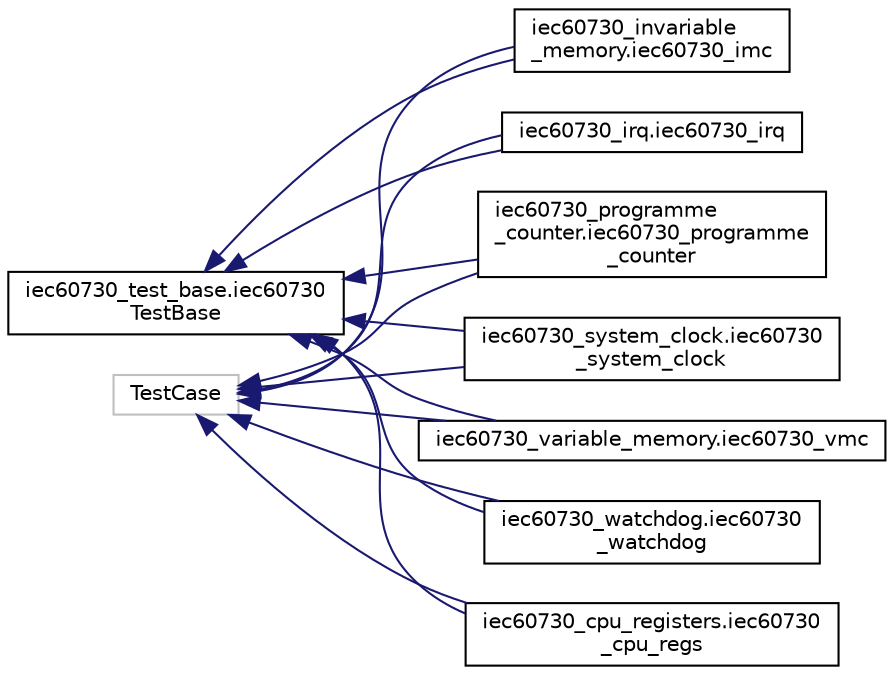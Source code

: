 digraph "Graphical Class Hierarchy"
{
 // LATEX_PDF_SIZE
  edge [fontname="Helvetica",fontsize="10",labelfontname="Helvetica",labelfontsize="10"];
  node [fontname="Helvetica",fontsize="10",shape=record];
  rankdir="LR";
  Node63 [label="iec60730_test_base.iec60730\lTestBase",height=0.2,width=0.4,color="black", fillcolor="white", style="filled",URL="$classiec60730__test__base_1_1iec60730TestBase.html",tooltip=" "];
  Node63 -> Node0 [dir="back",color="midnightblue",fontsize="10",style="solid",fontname="Helvetica"];
  Node0 [label="iec60730_cpu_registers.iec60730\l_cpu_regs",height=0.2,width=0.4,color="black", fillcolor="white", style="filled",URL="$classiec60730__cpu__registers_1_1iec60730__cpu__regs.html",tooltip="IEC60730 CPU Register Check Tests."];
  Node63 -> Node5 [dir="back",color="midnightblue",fontsize="10",style="solid",fontname="Helvetica"];
  Node5 [label="iec60730_invariable\l_memory.iec60730_imc",height=0.2,width=0.4,color="black", fillcolor="white", style="filled",URL="$classiec60730__invariable__memory_1_1iec60730__imc.html",tooltip="IEC60730 Invariable Memory Plausibility Verification Tests."];
  Node63 -> Node6 [dir="back",color="midnightblue",fontsize="10",style="solid",fontname="Helvetica"];
  Node6 [label="iec60730_irq.iec60730_irq",height=0.2,width=0.4,color="black", fillcolor="white", style="filled",URL="$classiec60730__irq_1_1iec60730__irq.html",tooltip="IEC60730 IRQ Plausibility Verification Tests."];
  Node63 -> Node7 [dir="back",color="midnightblue",fontsize="10",style="solid",fontname="Helvetica"];
  Node7 [label="iec60730_programme\l_counter.iec60730_programme\l_counter",height=0.2,width=0.4,color="black", fillcolor="white", style="filled",URL="$classiec60730__programme__counter_1_1iec60730__programme__counter.html",tooltip="IEC60730 CPU programme counter Tests."];
  Node63 -> Node8 [dir="back",color="midnightblue",fontsize="10",style="solid",fontname="Helvetica"];
  Node8 [label="iec60730_system_clock.iec60730\l_system_clock",height=0.2,width=0.4,color="black", fillcolor="white", style="filled",URL="$classiec60730__system__clock_1_1iec60730__system__clock.html",tooltip="IEC60730 System Clock Verification Tests."];
  Node63 -> Node9 [dir="back",color="midnightblue",fontsize="10",style="solid",fontname="Helvetica"];
  Node9 [label="iec60730_variable_memory.iec60730_vmc",height=0.2,width=0.4,color="black", fillcolor="white", style="filled",URL="$classiec60730__variable__memory_1_1iec60730__vmc.html",tooltip="IEC60730 Variable Memory Plausibility Verification Tests."];
  Node63 -> Node10 [dir="back",color="midnightblue",fontsize="10",style="solid",fontname="Helvetica"];
  Node10 [label="iec60730_watchdog.iec60730\l_watchdog",height=0.2,width=0.4,color="black", fillcolor="white", style="filled",URL="$classiec60730__watchdog_1_1iec60730__watchdog.html",tooltip="IEC60730 Watchdog Verification Tests."];
  Node3 [label="TestCase",height=0.2,width=0.4,color="grey75", fillcolor="white", style="filled",tooltip=" "];
  Node3 -> Node0 [dir="back",color="midnightblue",fontsize="10",style="solid",fontname="Helvetica"];
  Node3 -> Node5 [dir="back",color="midnightblue",fontsize="10",style="solid",fontname="Helvetica"];
  Node3 -> Node6 [dir="back",color="midnightblue",fontsize="10",style="solid",fontname="Helvetica"];
  Node3 -> Node7 [dir="back",color="midnightblue",fontsize="10",style="solid",fontname="Helvetica"];
  Node3 -> Node8 [dir="back",color="midnightblue",fontsize="10",style="solid",fontname="Helvetica"];
  Node3 -> Node9 [dir="back",color="midnightblue",fontsize="10",style="solid",fontname="Helvetica"];
  Node3 -> Node10 [dir="back",color="midnightblue",fontsize="10",style="solid",fontname="Helvetica"];
}
